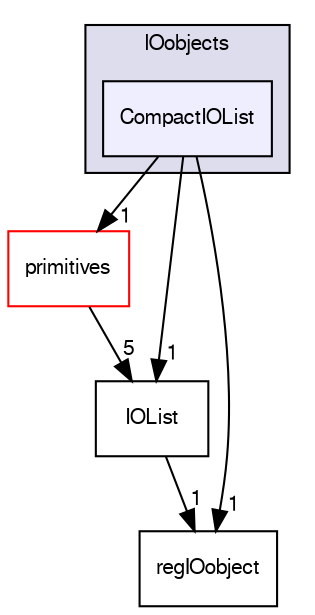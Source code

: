 digraph "src/OpenFOAM/db/IOobjects/CompactIOList" {
  bgcolor=transparent;
  compound=true
  node [ fontsize="10", fontname="FreeSans"];
  edge [ labelfontsize="10", labelfontname="FreeSans"];
  subgraph clusterdir_cc10b28373a5cdb85fcb1ececb22619b {
    graph [ bgcolor="#ddddee", pencolor="black", label="IOobjects" fontname="FreeSans", fontsize="10", URL="dir_cc10b28373a5cdb85fcb1ececb22619b.html"]
  dir_1d702999d331a0816d132cf7c03d4e91 [shape=box, label="CompactIOList", style="filled", fillcolor="#eeeeff", pencolor="black", URL="dir_1d702999d331a0816d132cf7c03d4e91.html"];
  }
  dir_3e50f45338116b169052b428016851aa [shape=box label="primitives" color="red" URL="dir_3e50f45338116b169052b428016851aa.html"];
  dir_bb2890f68b7fdb7b322b02b8256df6db [shape=box label="regIOobject" URL="dir_bb2890f68b7fdb7b322b02b8256df6db.html"];
  dir_daccf7d61098506097eb5150a9464743 [shape=box label="IOList" URL="dir_daccf7d61098506097eb5150a9464743.html"];
  dir_1d702999d331a0816d132cf7c03d4e91->dir_3e50f45338116b169052b428016851aa [headlabel="1", labeldistance=1.5 headhref="dir_001819_002157.html"];
  dir_1d702999d331a0816d132cf7c03d4e91->dir_bb2890f68b7fdb7b322b02b8256df6db [headlabel="1", labeldistance=1.5 headhref="dir_001819_001839.html"];
  dir_1d702999d331a0816d132cf7c03d4e91->dir_daccf7d61098506097eb5150a9464743 [headlabel="1", labeldistance=1.5 headhref="dir_001819_001822.html"];
  dir_3e50f45338116b169052b428016851aa->dir_daccf7d61098506097eb5150a9464743 [headlabel="5", labeldistance=1.5 headhref="dir_002157_001822.html"];
  dir_daccf7d61098506097eb5150a9464743->dir_bb2890f68b7fdb7b322b02b8256df6db [headlabel="1", labeldistance=1.5 headhref="dir_001822_001839.html"];
}

